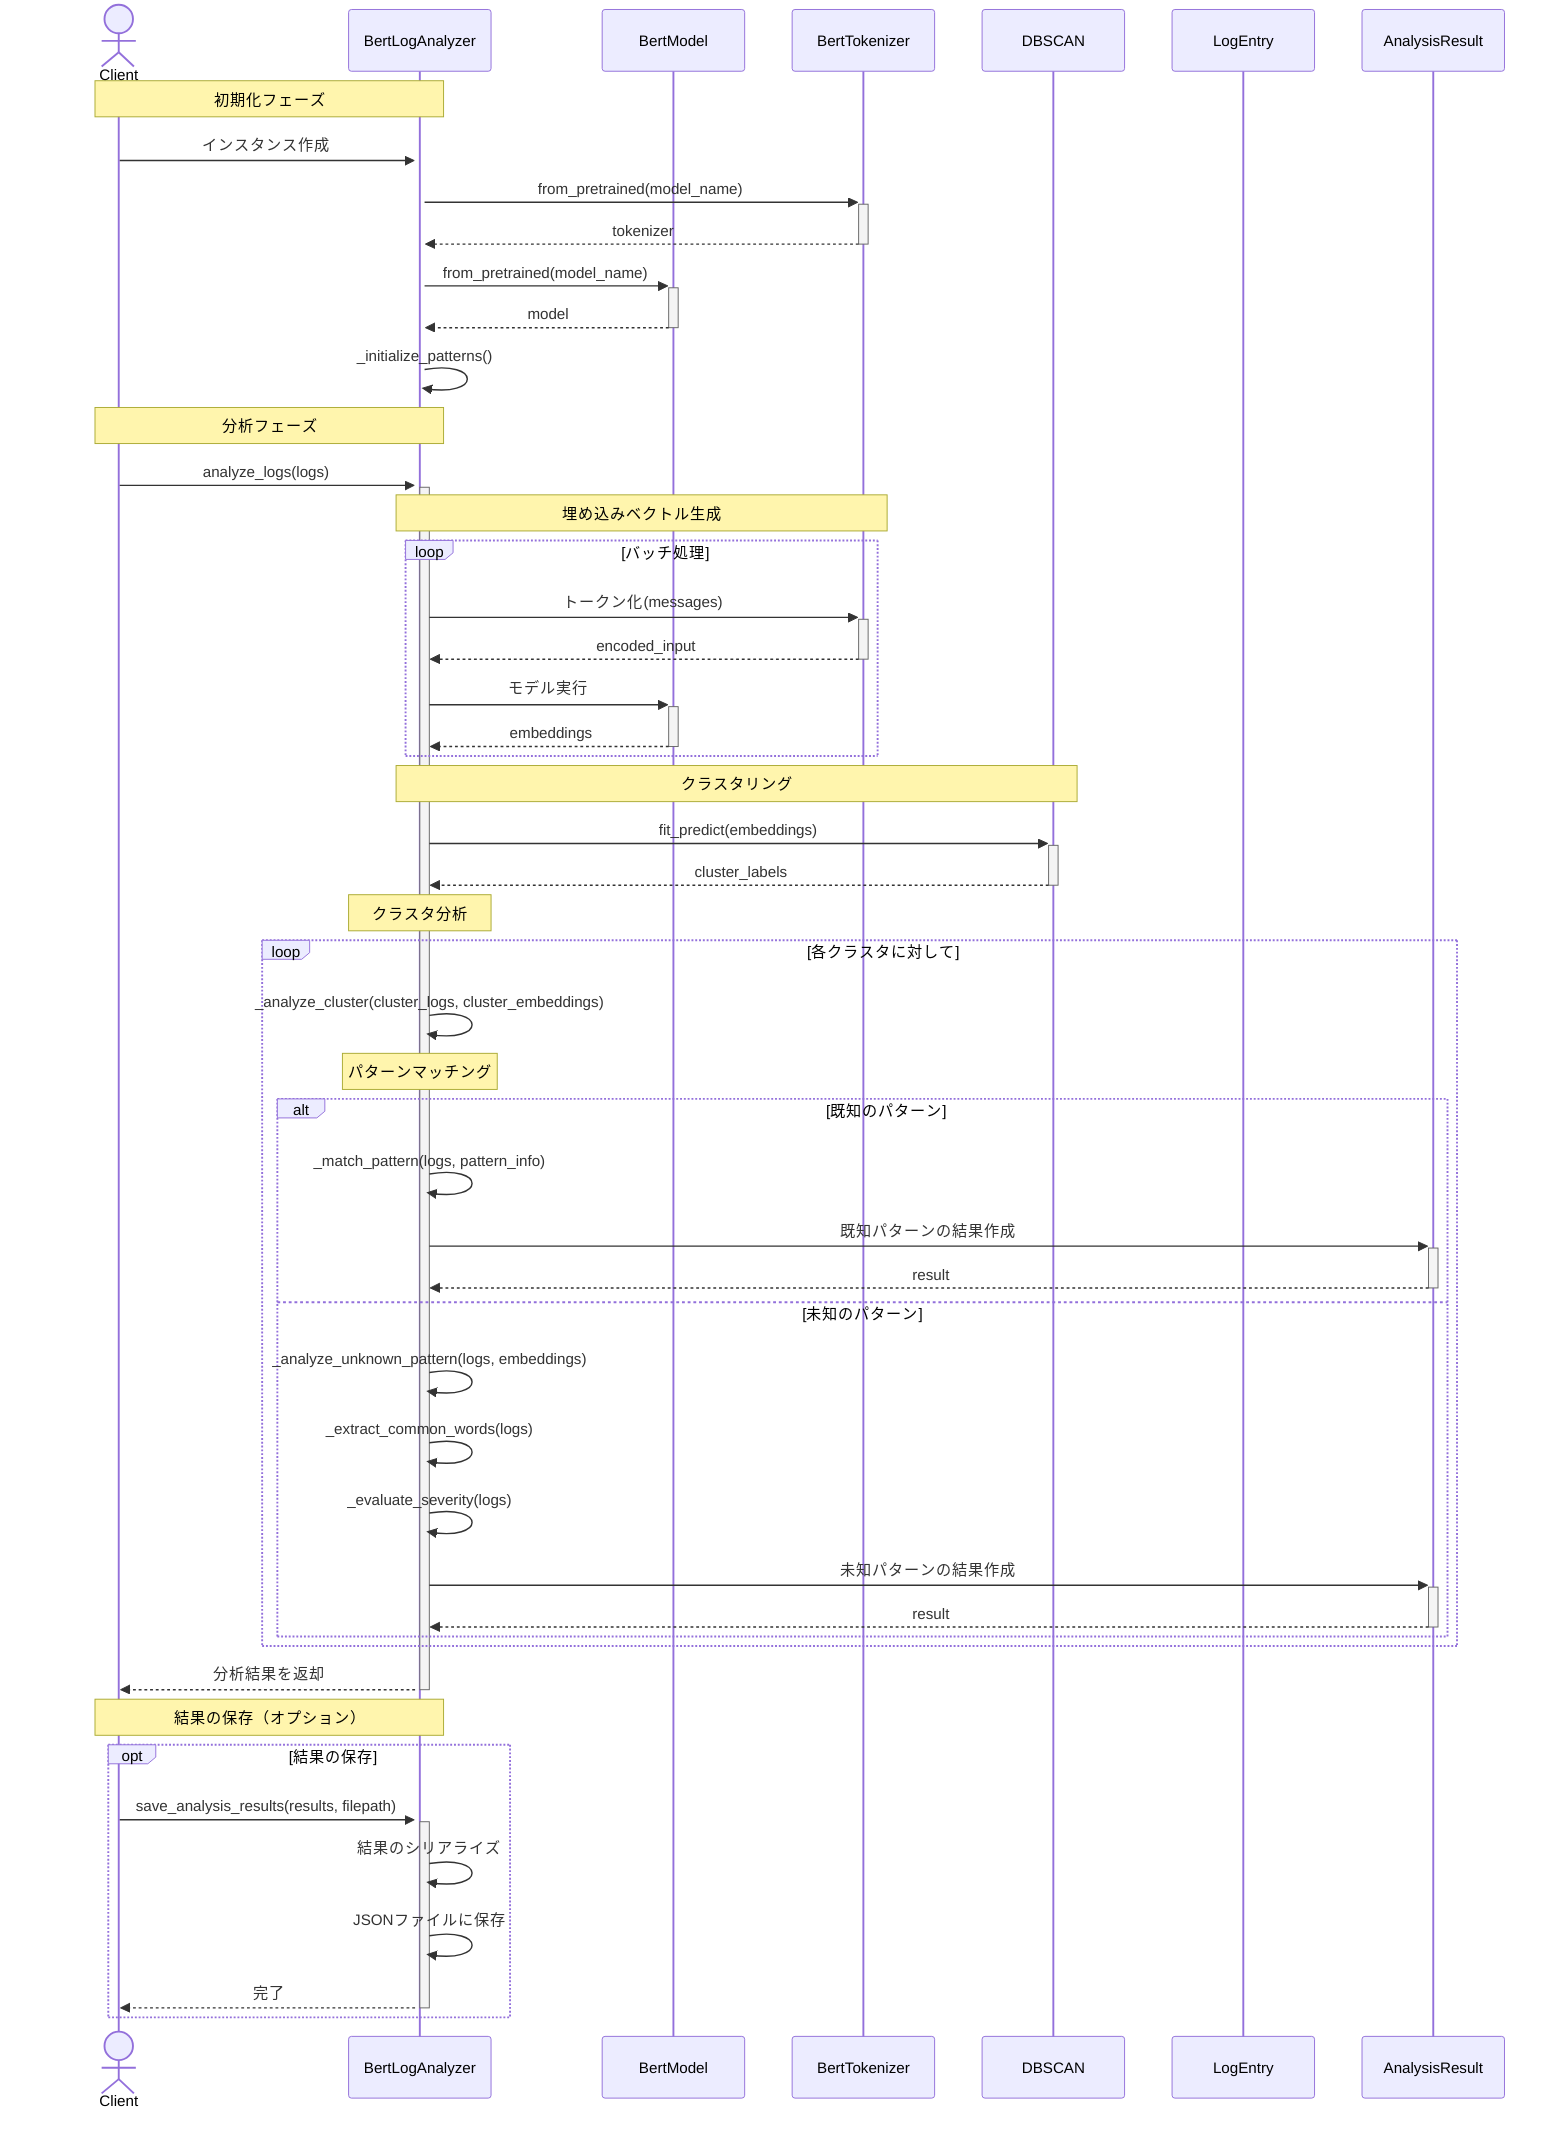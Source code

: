 sequenceDiagram
    actor Client
    participant BLA as BertLogAnalyzer
    participant BM as BertModel
    participant BT as BertTokenizer
    participant DB as DBSCAN
    participant LE as LogEntry
    participant AR as AnalysisResult
    
    Note over Client,BLA: 初期化フェーズ
    Client->>+BLA: インスタンス作成
    BLA->>+BT: from_pretrained(model_name)
    BT-->>-BLA: tokenizer
    BLA->>+BM: from_pretrained(model_name)
    BM-->>-BLA: model
    BLA->>BLA: _initialize_patterns()
    
    Note over Client,BLA: 分析フェーズ
    Client->>+BLA: analyze_logs(logs)
    
    Note over BLA,BT: 埋め込みベクトル生成
    loop バッチ処理
        BLA->>+BT: トークン化(messages)
        BT-->>-BLA: encoded_input
        BLA->>+BM: モデル実行
        BM-->>-BLA: embeddings
    end
    
    Note over BLA,DB: クラスタリング
    BLA->>+DB: fit_predict(embeddings)
    DB-->>-BLA: cluster_labels
    
    Note over BLA: クラスタ分析
    loop 各クラスタに対して
        BLA->>BLA: _analyze_cluster(cluster_logs, cluster_embeddings)
        
        Note over BLA: パターンマッチング
        alt 既知のパターン
            BLA->>BLA: _match_pattern(logs, pattern_info)
            BLA->>+AR: 既知パターンの結果作成
            AR-->>-BLA: result
        else 未知のパターン
            BLA->>BLA: _analyze_unknown_pattern(logs, embeddings)
            BLA->>BLA: _extract_common_words(logs)
            BLA->>BLA: _evaluate_severity(logs)
            BLA->>+AR: 未知パターンの結果作成
            AR-->>-BLA: result
        end
    end
    
    BLA-->>-Client: 分析結果を返却
    
    Note over Client,BLA: 結果の保存（オプション）
    opt 結果の保存
        Client->>+BLA: save_analysis_results(results, filepath)
        BLA->>BLA: 結果のシリアライズ
        BLA->>BLA: JSONファイルに保存
        BLA-->>-Client: 完了
    end